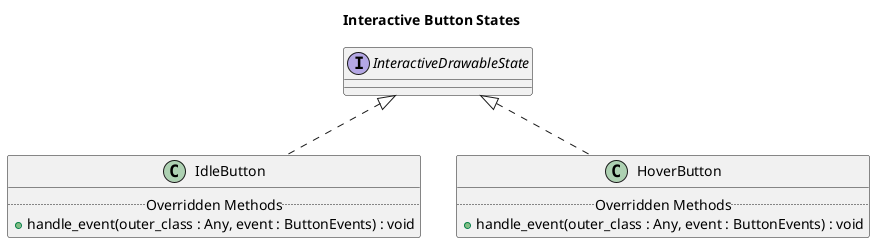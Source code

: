 @startuml Interactive Button States
title Interactive Button States
class IdleButton implements InteractiveDrawableState{
 ..Overridden Methods..
  + handle_event(outer_class : Any, event : ButtonEvents) : void
}

class HoverButton implements InteractiveDrawableState{
  ..Overridden Methods..
  + handle_event(outer_class : Any, event : ButtonEvents) : void
}
@enduml